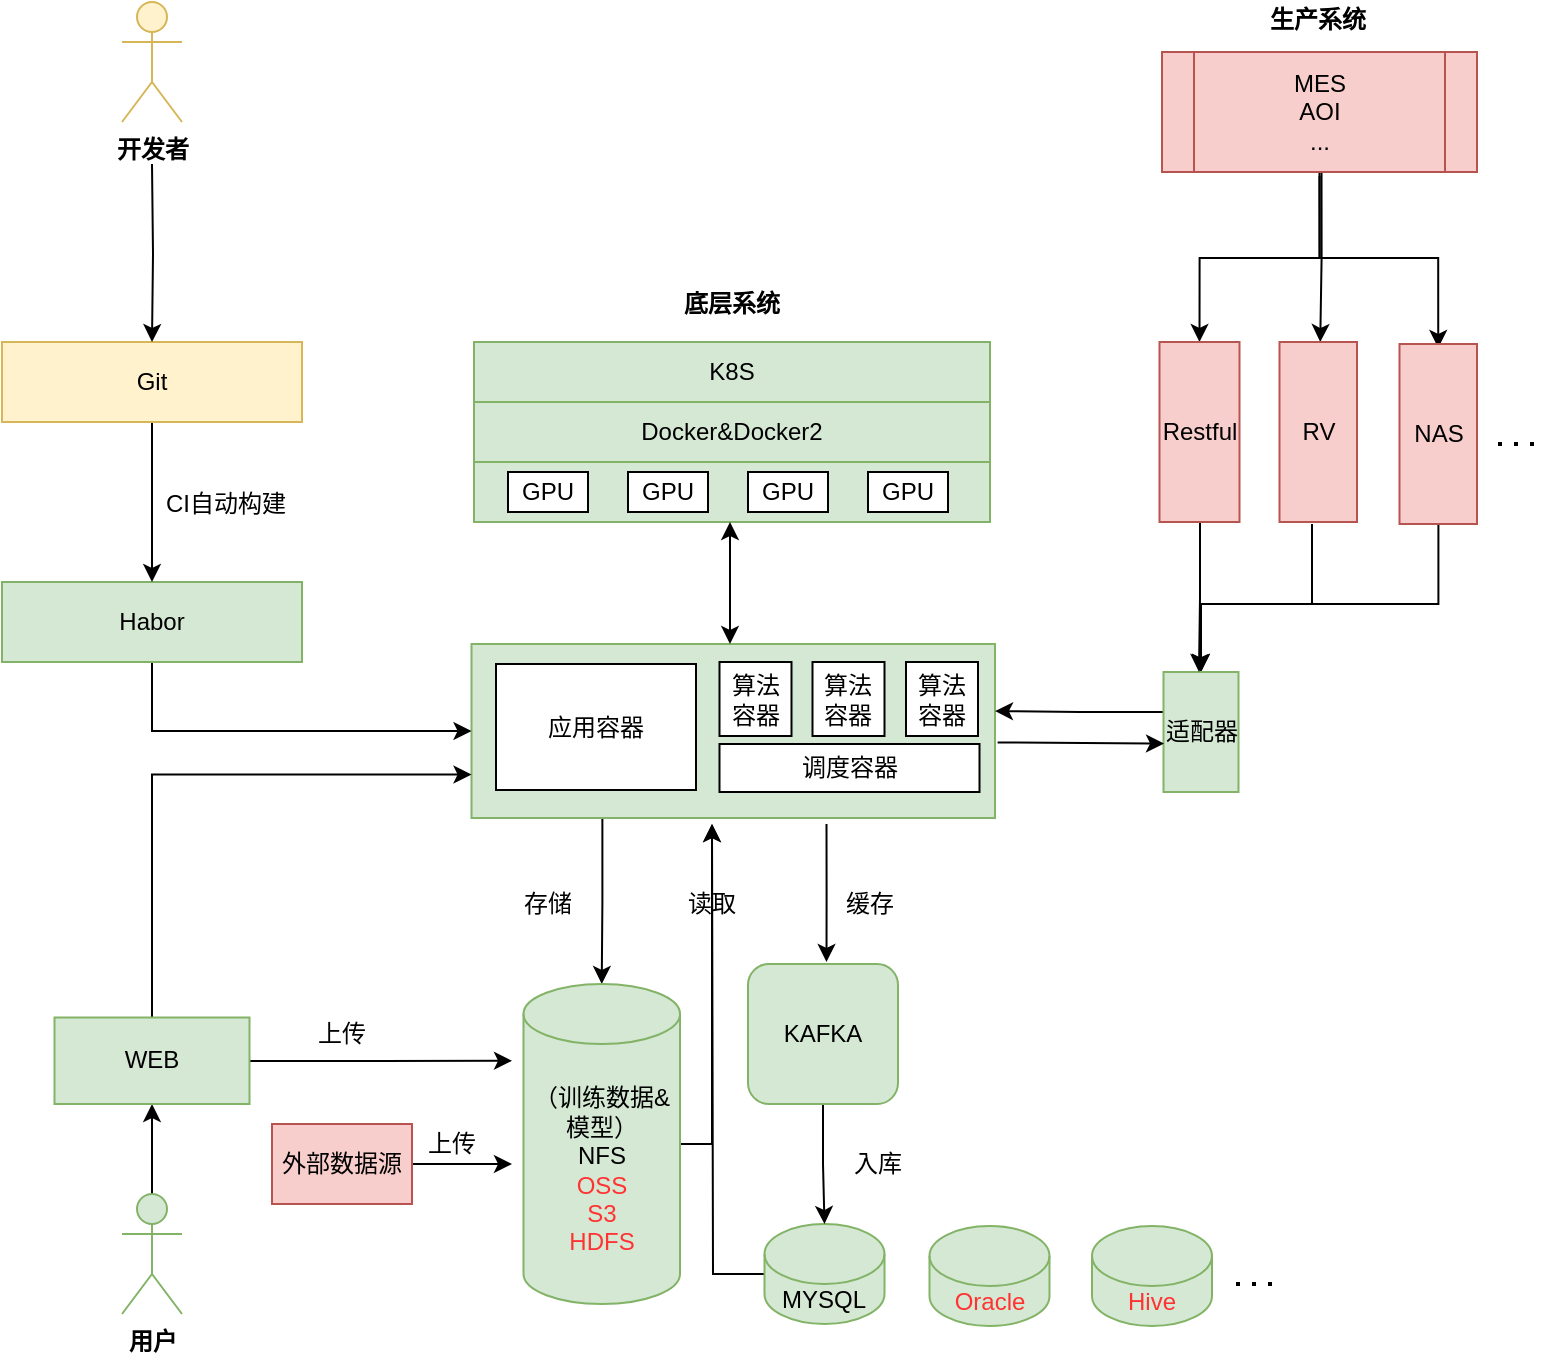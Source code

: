 <mxfile version="13.9.3" type="github">
  <diagram id="BvZ-COXXViEzjNhuf3pY" name="Page-1">
    <mxGraphModel dx="1504" dy="645" grid="1" gridSize="10" guides="1" tooltips="1" connect="1" arrows="1" fold="1" page="1" pageScale="1" pageWidth="827" pageHeight="1169" math="0" shadow="0">
      <root>
        <mxCell id="0" />
        <mxCell id="1" parent="0" />
        <mxCell id="W1T311rMxpBIpC6KNnp8-5" value="K8S" style="rounded=0;whiteSpace=wrap;html=1;fillColor=#d5e8d4;strokeColor=#82b366;" parent="1" vertex="1">
          <mxGeometry x="281" y="219" width="258" height="30" as="geometry" />
        </mxCell>
        <mxCell id="W1T311rMxpBIpC6KNnp8-6" value="Docker&amp;amp;Docker2" style="rounded=0;whiteSpace=wrap;html=1;fillColor=#d5e8d4;strokeColor=#82b366;" parent="1" vertex="1">
          <mxGeometry x="281" y="249" width="258" height="30" as="geometry" />
        </mxCell>
        <mxCell id="sp7kLMGzaN918V7uIGgK-52" style="edgeStyle=orthogonalEdgeStyle;rounded=0;orthogonalLoop=1;jettySize=auto;html=1;" parent="1" edge="1">
          <mxGeometry relative="1" as="geometry">
            <mxPoint x="457.25" y="460" as="sourcePoint" />
            <mxPoint x="457.25" y="529" as="targetPoint" />
            <Array as="points">
              <mxPoint x="457.25" y="460" />
              <mxPoint x="457.25" y="495" />
              <mxPoint x="457.25" y="495" />
            </Array>
          </mxGeometry>
        </mxCell>
        <mxCell id="sp7kLMGzaN918V7uIGgK-55" style="edgeStyle=orthogonalEdgeStyle;rounded=0;orthogonalLoop=1;jettySize=auto;html=1;entryX=0.5;entryY=0;entryDx=0;entryDy=0;entryPerimeter=0;exitX=0.25;exitY=1;exitDx=0;exitDy=0;" parent="1" source="sp7kLMGzaN918V7uIGgK-3" target="sp7kLMGzaN918V7uIGgK-6" edge="1">
          <mxGeometry relative="1" as="geometry" />
        </mxCell>
        <mxCell id="sp7kLMGzaN918V7uIGgK-3" value="" style="rounded=0;whiteSpace=wrap;html=1;fillColor=#d5e8d4;strokeColor=#82b366;" parent="1" vertex="1">
          <mxGeometry x="279.75" y="370" width="261.75" height="87" as="geometry" />
        </mxCell>
        <mxCell id="sp7kLMGzaN918V7uIGgK-4" value="算法容器" style="rounded=0;whiteSpace=wrap;html=1;" parent="1" vertex="1">
          <mxGeometry x="403.75" y="379" width="36" height="37" as="geometry" />
        </mxCell>
        <mxCell id="sp7kLMGzaN918V7uIGgK-5" value="调度容器" style="rounded=0;whiteSpace=wrap;html=1;" parent="1" vertex="1">
          <mxGeometry x="403.75" y="420" width="130" height="24" as="geometry" />
        </mxCell>
        <mxCell id="sp7kLMGzaN918V7uIGgK-85" style="edgeStyle=orthogonalEdgeStyle;rounded=0;orthogonalLoop=1;jettySize=auto;html=1;" parent="1" source="sp7kLMGzaN918V7uIGgK-6" edge="1">
          <mxGeometry relative="1" as="geometry">
            <mxPoint x="400" y="460" as="targetPoint" />
            <Array as="points">
              <mxPoint x="400" y="620" />
            </Array>
          </mxGeometry>
        </mxCell>
        <mxCell id="sp7kLMGzaN918V7uIGgK-6" value="（训练数据&amp;amp;模型）&lt;br&gt;NFS&lt;br&gt;&lt;font color=&quot;#ff3333&quot;&gt;OSS&lt;br&gt;S3&lt;br&gt;HDFS&lt;br&gt;&lt;/font&gt;" style="shape=cylinder3;whiteSpace=wrap;html=1;boundedLbl=1;backgroundOutline=1;size=15;fillColor=#d5e8d4;strokeColor=#82b366;" parent="1" vertex="1">
          <mxGeometry x="305.75" y="540" width="78.25" height="160" as="geometry" />
        </mxCell>
        <mxCell id="sp7kLMGzaN918V7uIGgK-84" style="edgeStyle=orthogonalEdgeStyle;rounded=0;orthogonalLoop=1;jettySize=auto;html=1;" parent="1" source="sp7kLMGzaN918V7uIGgK-7" edge="1">
          <mxGeometry relative="1" as="geometry">
            <mxPoint x="400" y="460" as="targetPoint" />
          </mxGeometry>
        </mxCell>
        <mxCell id="sp7kLMGzaN918V7uIGgK-7" value="MYSQL" style="shape=cylinder3;whiteSpace=wrap;html=1;boundedLbl=1;backgroundOutline=1;size=15;fillColor=#d5e8d4;strokeColor=#82b366;" parent="1" vertex="1">
          <mxGeometry x="426.25" y="660" width="60" height="50" as="geometry" />
        </mxCell>
        <mxCell id="sp7kLMGzaN918V7uIGgK-51" style="edgeStyle=orthogonalEdgeStyle;rounded=0;orthogonalLoop=1;jettySize=auto;html=1;entryX=0.5;entryY=1;entryDx=0;entryDy=0;" parent="1" source="sp7kLMGzaN918V7uIGgK-8" target="sp7kLMGzaN918V7uIGgK-41" edge="1">
          <mxGeometry relative="1" as="geometry" />
        </mxCell>
        <mxCell id="sp7kLMGzaN918V7uIGgK-8" value="&lt;b&gt;用户&lt;/b&gt;" style="shape=umlActor;verticalLabelPosition=bottom;verticalAlign=top;html=1;outlineConnect=0;fillColor=#d5e8d4;strokeColor=#82b366;" parent="1" vertex="1">
          <mxGeometry x="105" y="645" width="30" height="60" as="geometry" />
        </mxCell>
        <mxCell id="sp7kLMGzaN918V7uIGgK-54" style="edgeStyle=orthogonalEdgeStyle;rounded=0;orthogonalLoop=1;jettySize=auto;html=1;entryX=0.5;entryY=0;entryDx=0;entryDy=0;entryPerimeter=0;" parent="1" source="sp7kLMGzaN918V7uIGgK-11" target="sp7kLMGzaN918V7uIGgK-7" edge="1">
          <mxGeometry relative="1" as="geometry" />
        </mxCell>
        <mxCell id="sp7kLMGzaN918V7uIGgK-11" value="KAFKA" style="rounded=1;whiteSpace=wrap;html=1;fillColor=#d5e8d4;strokeColor=#82b366;" parent="1" vertex="1">
          <mxGeometry x="418" y="530" width="75" height="70" as="geometry" />
        </mxCell>
        <mxCell id="sp7kLMGzaN918V7uIGgK-13" value="应用容器" style="rounded=0;whiteSpace=wrap;html=1;" parent="1" vertex="1">
          <mxGeometry x="292" y="380" width="100" height="63" as="geometry" />
        </mxCell>
        <mxCell id="sp7kLMGzaN918V7uIGgK-57" style="edgeStyle=orthogonalEdgeStyle;rounded=0;orthogonalLoop=1;jettySize=auto;html=1;exitX=0.5;exitY=1;exitDx=0;exitDy=0;entryX=0.5;entryY=0;entryDx=0;entryDy=0;" parent="1" source="sp7kLMGzaN918V7uIGgK-16" target="sp7kLMGzaN918V7uIGgK-40" edge="1">
          <mxGeometry relative="1" as="geometry">
            <Array as="points">
              <mxPoint x="704" y="177" />
              <mxPoint x="644" y="177" />
            </Array>
          </mxGeometry>
        </mxCell>
        <mxCell id="sp7kLMGzaN918V7uIGgK-58" style="edgeStyle=orthogonalEdgeStyle;rounded=0;orthogonalLoop=1;jettySize=auto;html=1;entryX=0.5;entryY=0;entryDx=0;entryDy=0;" parent="1" edge="1">
          <mxGeometry relative="1" as="geometry">
            <mxPoint x="704.76" y="134" as="sourcePoint" />
            <mxPoint x="704.125" y="219" as="targetPoint" />
            <Array as="points">
              <mxPoint x="705" y="177" />
              <mxPoint x="704" y="177" />
            </Array>
          </mxGeometry>
        </mxCell>
        <mxCell id="sp7kLMGzaN918V7uIGgK-59" style="edgeStyle=orthogonalEdgeStyle;rounded=0;orthogonalLoop=1;jettySize=auto;html=1;entryX=0.5;entryY=0;entryDx=0;entryDy=0;" parent="1" edge="1">
          <mxGeometry relative="1" as="geometry">
            <Array as="points">
              <mxPoint x="704" y="177" />
              <mxPoint x="763" y="177" />
            </Array>
            <mxPoint x="703.76" y="136" as="sourcePoint" />
            <mxPoint x="763.125" y="222" as="targetPoint" />
          </mxGeometry>
        </mxCell>
        <mxCell id="sp7kLMGzaN918V7uIGgK-16" value="MES&lt;br&gt;AOI&lt;br&gt;..." style="shape=process;whiteSpace=wrap;html=1;backgroundOutline=1;fillColor=#f8cecc;strokeColor=#b85450;" parent="1" vertex="1">
          <mxGeometry x="625" y="74" width="157.5" height="60" as="geometry" />
        </mxCell>
        <mxCell id="sp7kLMGzaN918V7uIGgK-61" style="edgeStyle=orthogonalEdgeStyle;rounded=0;orthogonalLoop=1;jettySize=auto;html=1;entryX=0.5;entryY=0;entryDx=0;entryDy=0;" parent="1" target="sp7kLMGzaN918V7uIGgK-28" edge="1">
          <mxGeometry relative="1" as="geometry">
            <mxPoint x="700" y="310" as="sourcePoint" />
            <Array as="points">
              <mxPoint x="700" y="350" />
              <mxPoint x="645" y="350" />
            </Array>
          </mxGeometry>
        </mxCell>
        <mxCell id="sp7kLMGzaN918V7uIGgK-20" value="RV" style="rounded=0;whiteSpace=wrap;html=1;fillColor=#f8cecc;strokeColor=#b85450;" parent="1" vertex="1">
          <mxGeometry x="683.75" y="219" width="38.75" height="90" as="geometry" />
        </mxCell>
        <mxCell id="3VBcD_vm8LlML3HT1JgC-5" style="edgeStyle=orthogonalEdgeStyle;rounded=0;orthogonalLoop=1;jettySize=auto;html=1;entryX=0.5;entryY=0;entryDx=0;entryDy=0;" edge="1" parent="1" source="sp7kLMGzaN918V7uIGgK-21" target="sp7kLMGzaN918V7uIGgK-28">
          <mxGeometry relative="1" as="geometry">
            <Array as="points">
              <mxPoint x="763" y="350" />
              <mxPoint x="645" y="350" />
            </Array>
          </mxGeometry>
        </mxCell>
        <mxCell id="sp7kLMGzaN918V7uIGgK-21" value="NAS" style="rounded=0;whiteSpace=wrap;html=1;fillColor=#f8cecc;strokeColor=#b85450;" parent="1" vertex="1">
          <mxGeometry x="743.75" y="220" width="38.75" height="90" as="geometry" />
        </mxCell>
        <mxCell id="sp7kLMGzaN918V7uIGgK-62" style="edgeStyle=orthogonalEdgeStyle;rounded=0;orthogonalLoop=1;jettySize=auto;html=1;exitX=0;exitY=0.5;exitDx=0;exitDy=0;entryX=1;entryY=0.5;entryDx=0;entryDy=0;" parent="1" edge="1">
          <mxGeometry relative="1" as="geometry">
            <mxPoint x="625.75" y="404" as="sourcePoint" />
            <mxPoint x="541.5" y="403.5" as="targetPoint" />
            <Array as="points">
              <mxPoint x="584" y="404" />
            </Array>
          </mxGeometry>
        </mxCell>
        <mxCell id="sp7kLMGzaN918V7uIGgK-28" value="适配器" style="rounded=0;whiteSpace=wrap;html=1;fillColor=#d5e8d4;strokeColor=#82b366;" parent="1" vertex="1">
          <mxGeometry x="625.75" y="384" width="37.5" height="60" as="geometry" />
        </mxCell>
        <mxCell id="sp7kLMGzaN918V7uIGgK-30" value="" style="rounded=0;whiteSpace=wrap;html=1;fillColor=#d5e8d4;strokeColor=#82b366;" parent="1" vertex="1">
          <mxGeometry x="281" y="279" width="258" height="30" as="geometry" />
        </mxCell>
        <mxCell id="sp7kLMGzaN918V7uIGgK-31" value="GPU" style="rounded=0;whiteSpace=wrap;html=1;" parent="1" vertex="1">
          <mxGeometry x="298" y="284" width="40" height="20" as="geometry" />
        </mxCell>
        <mxCell id="sp7kLMGzaN918V7uIGgK-32" value="GPU" style="rounded=0;whiteSpace=wrap;html=1;" parent="1" vertex="1">
          <mxGeometry x="358" y="284" width="40" height="20" as="geometry" />
        </mxCell>
        <mxCell id="sp7kLMGzaN918V7uIGgK-33" value="GPU" style="rounded=0;whiteSpace=wrap;html=1;" parent="1" vertex="1">
          <mxGeometry x="418" y="284" width="40" height="20" as="geometry" />
        </mxCell>
        <mxCell id="sp7kLMGzaN918V7uIGgK-34" value="GPU" style="rounded=0;whiteSpace=wrap;html=1;" parent="1" vertex="1">
          <mxGeometry x="478" y="284" width="40" height="20" as="geometry" />
        </mxCell>
        <mxCell id="sp7kLMGzaN918V7uIGgK-48" style="edgeStyle=orthogonalEdgeStyle;rounded=0;orthogonalLoop=1;jettySize=auto;html=1;entryX=0;entryY=0.5;entryDx=0;entryDy=0;" parent="1" source="sp7kLMGzaN918V7uIGgK-37" target="sp7kLMGzaN918V7uIGgK-3" edge="1">
          <mxGeometry relative="1" as="geometry">
            <Array as="points">
              <mxPoint x="120" y="414" />
            </Array>
          </mxGeometry>
        </mxCell>
        <mxCell id="sp7kLMGzaN918V7uIGgK-37" value="Habor" style="rounded=0;whiteSpace=wrap;html=1;fillColor=#d5e8d4;strokeColor=#82b366;" parent="1" vertex="1">
          <mxGeometry x="45" y="339" width="150" height="40" as="geometry" />
        </mxCell>
        <mxCell id="sp7kLMGzaN918V7uIGgK-47" style="edgeStyle=orthogonalEdgeStyle;rounded=0;orthogonalLoop=1;jettySize=auto;html=1;exitX=0.5;exitY=1;exitDx=0;exitDy=0;entryX=0.5;entryY=0;entryDx=0;entryDy=0;" parent="1" source="sp7kLMGzaN918V7uIGgK-38" target="sp7kLMGzaN918V7uIGgK-37" edge="1">
          <mxGeometry relative="1" as="geometry" />
        </mxCell>
        <mxCell id="sp7kLMGzaN918V7uIGgK-38" value="Git" style="rounded=0;whiteSpace=wrap;html=1;fillColor=#fff2cc;strokeColor=#d6b656;" parent="1" vertex="1">
          <mxGeometry x="45" y="219" width="150" height="40" as="geometry" />
        </mxCell>
        <mxCell id="sp7kLMGzaN918V7uIGgK-46" style="edgeStyle=orthogonalEdgeStyle;rounded=0;orthogonalLoop=1;jettySize=auto;html=1;entryX=0.5;entryY=0;entryDx=0;entryDy=0;" parent="1" target="sp7kLMGzaN918V7uIGgK-38" edge="1">
          <mxGeometry relative="1" as="geometry">
            <mxPoint x="120" y="130" as="sourcePoint" />
          </mxGeometry>
        </mxCell>
        <mxCell id="sp7kLMGzaN918V7uIGgK-39" value="&lt;b&gt;开发者&lt;/b&gt;" style="shape=umlActor;verticalLabelPosition=bottom;verticalAlign=top;html=1;outlineConnect=0;fillColor=#fff2cc;strokeColor=#d6b656;" parent="1" vertex="1">
          <mxGeometry x="105" y="49" width="30" height="60" as="geometry" />
        </mxCell>
        <mxCell id="sp7kLMGzaN918V7uIGgK-60" style="edgeStyle=orthogonalEdgeStyle;rounded=0;orthogonalLoop=1;jettySize=auto;html=1;entryX=0.5;entryY=0;entryDx=0;entryDy=0;" parent="1" edge="1">
          <mxGeometry relative="1" as="geometry">
            <mxPoint x="642.8" y="309" as="sourcePoint" />
            <mxPoint x="643.5" y="384" as="targetPoint" />
            <Array as="points">
              <mxPoint x="644" y="309" />
              <mxPoint x="644" y="347" />
              <mxPoint x="644" y="347" />
            </Array>
          </mxGeometry>
        </mxCell>
        <mxCell id="sp7kLMGzaN918V7uIGgK-40" value="Restful" style="rounded=0;whiteSpace=wrap;html=1;fillColor=#f8cecc;strokeColor=#b85450;" parent="1" vertex="1">
          <mxGeometry x="623.75" y="219" width="40" height="90" as="geometry" />
        </mxCell>
        <mxCell id="sp7kLMGzaN918V7uIGgK-50" style="edgeStyle=orthogonalEdgeStyle;rounded=0;orthogonalLoop=1;jettySize=auto;html=1;exitX=0.5;exitY=0;exitDx=0;exitDy=0;entryX=0;entryY=0.75;entryDx=0;entryDy=0;" parent="1" source="sp7kLMGzaN918V7uIGgK-41" target="sp7kLMGzaN918V7uIGgK-3" edge="1">
          <mxGeometry relative="1" as="geometry" />
        </mxCell>
        <mxCell id="sp7kLMGzaN918V7uIGgK-56" style="edgeStyle=orthogonalEdgeStyle;rounded=0;orthogonalLoop=1;jettySize=auto;html=1;" parent="1" source="sp7kLMGzaN918V7uIGgK-41" edge="1">
          <mxGeometry relative="1" as="geometry">
            <mxPoint x="300" y="578.375" as="targetPoint" />
          </mxGeometry>
        </mxCell>
        <mxCell id="sp7kLMGzaN918V7uIGgK-41" value="WEB" style="rounded=0;whiteSpace=wrap;html=1;fillColor=#d5e8d4;strokeColor=#82b366;" parent="1" vertex="1">
          <mxGeometry x="71.25" y="556.75" width="97.5" height="43.25" as="geometry" />
        </mxCell>
        <mxCell id="sp7kLMGzaN918V7uIGgK-44" value="&lt;b&gt;生产系统&lt;/b&gt;" style="text;html=1;strokeColor=none;fillColor=none;align=center;verticalAlign=middle;whiteSpace=wrap;rounded=0;" parent="1" vertex="1">
          <mxGeometry x="673.13" y="48" width="60" height="20" as="geometry" />
        </mxCell>
        <mxCell id="sp7kLMGzaN918V7uIGgK-64" value="&lt;b&gt;底层系统&lt;/b&gt;" style="text;html=1;strokeColor=none;fillColor=none;align=center;verticalAlign=middle;whiteSpace=wrap;rounded=0;" parent="1" vertex="1">
          <mxGeometry x="379.75" y="190" width="60" height="20" as="geometry" />
        </mxCell>
        <mxCell id="sp7kLMGzaN918V7uIGgK-65" value="CI自动构建" style="text;html=1;strokeColor=none;fillColor=none;align=center;verticalAlign=middle;whiteSpace=wrap;rounded=0;" parent="1" vertex="1">
          <mxGeometry x="124" y="290" width="66" height="20" as="geometry" />
        </mxCell>
        <mxCell id="sp7kLMGzaN918V7uIGgK-66" value="上传" style="text;html=1;strokeColor=none;fillColor=none;align=center;verticalAlign=middle;whiteSpace=wrap;rounded=0;" parent="1" vertex="1">
          <mxGeometry x="195" y="555" width="40" height="20" as="geometry" />
        </mxCell>
        <mxCell id="sp7kLMGzaN918V7uIGgK-68" style="edgeStyle=orthogonalEdgeStyle;rounded=0;orthogonalLoop=1;jettySize=auto;html=1;" parent="1" source="sp7kLMGzaN918V7uIGgK-67" edge="1">
          <mxGeometry relative="1" as="geometry">
            <mxPoint x="300" y="630" as="targetPoint" />
          </mxGeometry>
        </mxCell>
        <mxCell id="sp7kLMGzaN918V7uIGgK-67" value="外部数据源" style="rounded=0;whiteSpace=wrap;html=1;fillColor=#f8cecc;strokeColor=#b85450;" parent="1" vertex="1">
          <mxGeometry x="180" y="610" width="70" height="40" as="geometry" />
        </mxCell>
        <mxCell id="sp7kLMGzaN918V7uIGgK-73" value="存储" style="text;html=1;strokeColor=none;fillColor=none;align=center;verticalAlign=middle;whiteSpace=wrap;rounded=0;" parent="1" vertex="1">
          <mxGeometry x="298" y="490" width="40" height="20" as="geometry" />
        </mxCell>
        <mxCell id="sp7kLMGzaN918V7uIGgK-74" value="入库" style="text;html=1;strokeColor=none;fillColor=none;align=center;verticalAlign=middle;whiteSpace=wrap;rounded=0;" parent="1" vertex="1">
          <mxGeometry x="462.75" y="620" width="40" height="20" as="geometry" />
        </mxCell>
        <mxCell id="sp7kLMGzaN918V7uIGgK-75" value="" style="endArrow=classic;startArrow=classic;html=1;" parent="1" edge="1">
          <mxGeometry width="50" height="50" relative="1" as="geometry">
            <mxPoint x="409" y="370" as="sourcePoint" />
            <mxPoint x="409" y="309" as="targetPoint" />
          </mxGeometry>
        </mxCell>
        <mxCell id="sp7kLMGzaN918V7uIGgK-76" value="" style="endArrow=none;dashed=1;html=1;dashPattern=1 3;strokeWidth=2;" parent="1" edge="1">
          <mxGeometry width="50" height="50" relative="1" as="geometry">
            <mxPoint x="793" y="270" as="sourcePoint" />
            <mxPoint x="813" y="270" as="targetPoint" />
          </mxGeometry>
        </mxCell>
        <mxCell id="sp7kLMGzaN918V7uIGgK-77" value="&lt;font color=&quot;#ff3333&quot;&gt;Oracle&lt;/font&gt;" style="shape=cylinder3;whiteSpace=wrap;html=1;boundedLbl=1;backgroundOutline=1;size=15;fillColor=#d5e8d4;strokeColor=#82b366;" parent="1" vertex="1">
          <mxGeometry x="508.75" y="661" width="60" height="50" as="geometry" />
        </mxCell>
        <mxCell id="sp7kLMGzaN918V7uIGgK-79" value="缓存" style="text;html=1;strokeColor=none;fillColor=none;align=center;verticalAlign=middle;whiteSpace=wrap;rounded=0;" parent="1" vertex="1">
          <mxGeometry x="459" y="490" width="40" height="20" as="geometry" />
        </mxCell>
        <mxCell id="sp7kLMGzaN918V7uIGgK-82" value="读取" style="text;html=1;strokeColor=none;fillColor=none;align=center;verticalAlign=middle;whiteSpace=wrap;rounded=0;" parent="1" vertex="1">
          <mxGeometry x="379.75" y="490" width="40" height="20" as="geometry" />
        </mxCell>
        <mxCell id="sp7kLMGzaN918V7uIGgK-86" value="上传" style="text;html=1;strokeColor=none;fillColor=none;align=center;verticalAlign=middle;whiteSpace=wrap;rounded=0;" parent="1" vertex="1">
          <mxGeometry x="250" y="610" width="40" height="20" as="geometry" />
        </mxCell>
        <mxCell id="0_ZK8_n4TY1LKwunz1tc-2" value="&lt;font color=&quot;#ff3333&quot;&gt;Hive&lt;/font&gt;" style="shape=cylinder3;whiteSpace=wrap;html=1;boundedLbl=1;backgroundOutline=1;size=15;fillColor=#d5e8d4;strokeColor=#82b366;" parent="1" vertex="1">
          <mxGeometry x="590" y="661" width="60" height="50" as="geometry" />
        </mxCell>
        <mxCell id="0_ZK8_n4TY1LKwunz1tc-3" value="" style="endArrow=none;dashed=1;html=1;dashPattern=1 3;strokeWidth=2;" parent="1" edge="1">
          <mxGeometry width="50" height="50" relative="1" as="geometry">
            <mxPoint x="680" y="690" as="sourcePoint" />
            <mxPoint x="660" y="690" as="targetPoint" />
          </mxGeometry>
        </mxCell>
        <mxCell id="3VBcD_vm8LlML3HT1JgC-2" value="算法容器" style="rounded=0;whiteSpace=wrap;html=1;" vertex="1" parent="1">
          <mxGeometry x="450.25" y="379" width="36" height="37" as="geometry" />
        </mxCell>
        <mxCell id="3VBcD_vm8LlML3HT1JgC-3" value="算法容器" style="rounded=0;whiteSpace=wrap;html=1;" vertex="1" parent="1">
          <mxGeometry x="497" y="379" width="36" height="37" as="geometry" />
        </mxCell>
        <mxCell id="3VBcD_vm8LlML3HT1JgC-6" value="" style="endArrow=classic;html=1;entryX=0.007;entryY=0.713;entryDx=0;entryDy=0;exitX=1.005;exitY=0.646;exitDx=0;exitDy=0;exitPerimeter=0;entryPerimeter=0;" edge="1" parent="1">
          <mxGeometry width="50" height="50" relative="1" as="geometry">
            <mxPoint x="542.809" y="419.202" as="sourcePoint" />
            <mxPoint x="626.013" y="419.78" as="targetPoint" />
          </mxGeometry>
        </mxCell>
      </root>
    </mxGraphModel>
  </diagram>
</mxfile>
